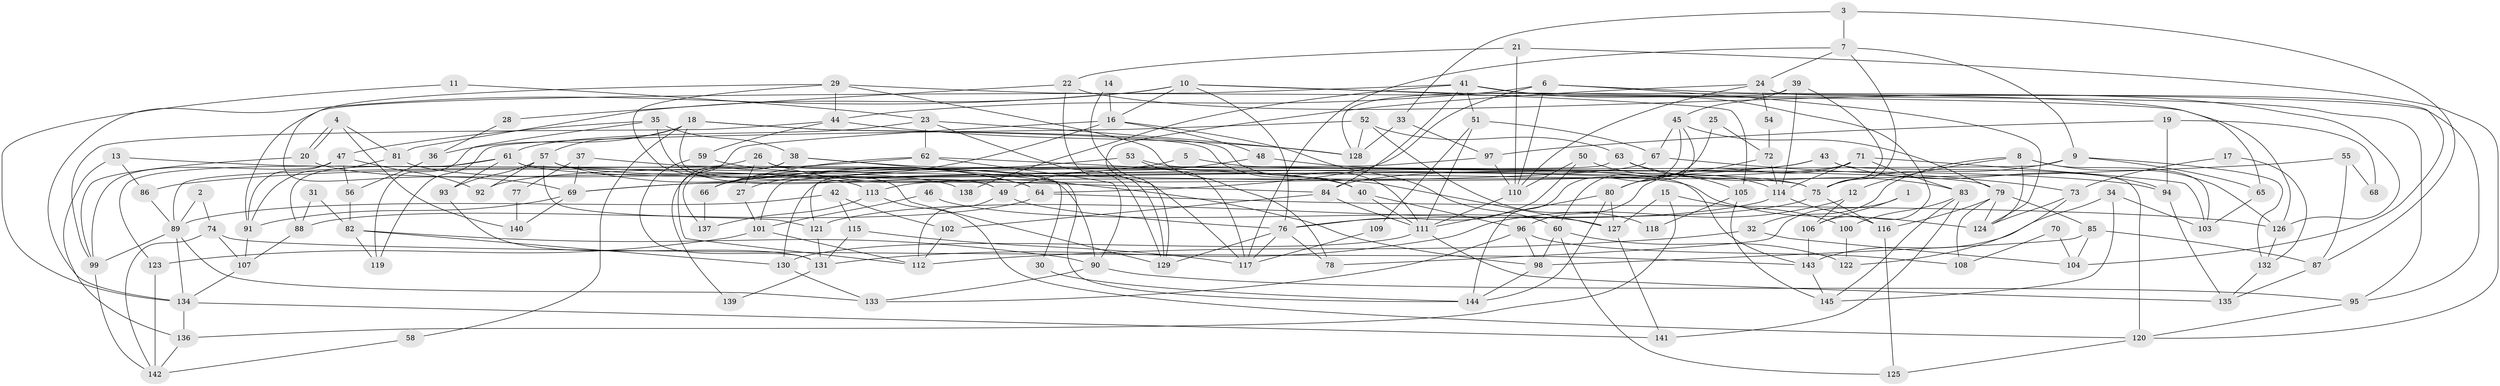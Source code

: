 // coarse degree distribution, {2: 0.15625, 6: 0.09375, 5: 0.19791666666666666, 3: 0.125, 7: 0.11458333333333333, 10: 0.020833333333333332, 8: 0.09375, 9: 0.041666666666666664, 4: 0.15625}
// Generated by graph-tools (version 1.1) at 2025/52/02/27/25 19:52:06]
// undirected, 145 vertices, 290 edges
graph export_dot {
graph [start="1"]
  node [color=gray90,style=filled];
  1;
  2;
  3;
  4;
  5;
  6;
  7;
  8;
  9;
  10;
  11;
  12;
  13;
  14;
  15;
  16;
  17;
  18;
  19;
  20;
  21;
  22;
  23;
  24;
  25;
  26;
  27;
  28;
  29;
  30;
  31;
  32;
  33;
  34;
  35;
  36;
  37;
  38;
  39;
  40;
  41;
  42;
  43;
  44;
  45;
  46;
  47;
  48;
  49;
  50;
  51;
  52;
  53;
  54;
  55;
  56;
  57;
  58;
  59;
  60;
  61;
  62;
  63;
  64;
  65;
  66;
  67;
  68;
  69;
  70;
  71;
  72;
  73;
  74;
  75;
  76;
  77;
  78;
  79;
  80;
  81;
  82;
  83;
  84;
  85;
  86;
  87;
  88;
  89;
  90;
  91;
  92;
  93;
  94;
  95;
  96;
  97;
  98;
  99;
  100;
  101;
  102;
  103;
  104;
  105;
  106;
  107;
  108;
  109;
  110;
  111;
  112;
  113;
  114;
  115;
  116;
  117;
  118;
  119;
  120;
  121;
  122;
  123;
  124;
  125;
  126;
  127;
  128;
  129;
  130;
  131;
  132;
  133;
  134;
  135;
  136;
  137;
  138;
  139;
  140;
  141;
  142;
  143;
  144;
  145;
  1 -- 106;
  1 -- 78;
  2 -- 74;
  2 -- 89;
  3 -- 87;
  3 -- 7;
  3 -- 33;
  4 -- 20;
  4 -- 20;
  4 -- 81;
  4 -- 140;
  5 -- 27;
  5 -- 79;
  6 -- 64;
  6 -- 95;
  6 -- 44;
  6 -- 110;
  6 -- 124;
  7 -- 75;
  7 -- 24;
  7 -- 9;
  7 -- 117;
  8 -- 32;
  8 -- 124;
  8 -- 12;
  8 -- 103;
  8 -- 126;
  9 -- 75;
  9 -- 65;
  9 -- 130;
  9 -- 132;
  10 -- 65;
  10 -- 16;
  10 -- 76;
  10 -- 81;
  10 -- 105;
  10 -- 134;
  11 -- 134;
  11 -- 23;
  12 -- 106;
  12 -- 131;
  13 -- 86;
  13 -- 75;
  13 -- 136;
  14 -- 117;
  14 -- 16;
  15 -- 136;
  15 -- 127;
  15 -- 100;
  16 -- 112;
  16 -- 60;
  16 -- 48;
  16 -- 66;
  17 -- 132;
  17 -- 73;
  18 -- 57;
  18 -- 111;
  18 -- 36;
  18 -- 40;
  18 -- 49;
  18 -- 58;
  19 -- 94;
  19 -- 97;
  19 -- 68;
  20 -- 113;
  20 -- 99;
  21 -- 120;
  21 -- 110;
  21 -- 22;
  22 -- 129;
  22 -- 28;
  22 -- 126;
  23 -- 129;
  23 -- 62;
  23 -- 61;
  23 -- 128;
  24 -- 129;
  24 -- 110;
  24 -- 54;
  24 -- 104;
  25 -- 72;
  25 -- 60;
  26 -- 89;
  26 -- 98;
  26 -- 27;
  26 -- 30;
  27 -- 101;
  28 -- 36;
  29 -- 44;
  29 -- 126;
  29 -- 69;
  29 -- 78;
  29 -- 129;
  30 -- 144;
  31 -- 82;
  31 -- 88;
  32 -- 104;
  32 -- 112;
  33 -- 128;
  33 -- 97;
  34 -- 145;
  34 -- 103;
  34 -- 143;
  35 -- 47;
  35 -- 49;
  35 -- 38;
  35 -- 119;
  36 -- 56;
  37 -- 69;
  37 -- 90;
  37 -- 77;
  38 -- 40;
  38 -- 137;
  38 -- 139;
  38 -- 144;
  39 -- 45;
  39 -- 75;
  39 -- 114;
  39 -- 128;
  40 -- 96;
  40 -- 111;
  41 -- 95;
  41 -- 84;
  41 -- 51;
  41 -- 91;
  41 -- 106;
  41 -- 138;
  42 -- 115;
  42 -- 89;
  42 -- 102;
  43 -- 84;
  43 -- 94;
  43 -- 86;
  43 -- 120;
  44 -- 128;
  44 -- 59;
  44 -- 99;
  45 -- 144;
  45 -- 80;
  45 -- 67;
  45 -- 79;
  46 -- 101;
  46 -- 127;
  47 -- 91;
  47 -- 99;
  47 -- 56;
  47 -- 92;
  48 -- 49;
  48 -- 94;
  49 -- 76;
  49 -- 112;
  50 -- 110;
  50 -- 114;
  50 -- 76;
  51 -- 111;
  51 -- 67;
  51 -- 109;
  52 -- 128;
  52 -- 119;
  52 -- 63;
  52 -- 118;
  53 -- 66;
  53 -- 117;
  53 -- 143;
  54 -- 72;
  55 -- 69;
  55 -- 87;
  55 -- 68;
  56 -- 82;
  57 -- 121;
  57 -- 93;
  57 -- 64;
  57 -- 92;
  57 -- 124;
  58 -- 142;
  59 -- 64;
  59 -- 131;
  60 -- 125;
  60 -- 122;
  60 -- 98;
  61 -- 88;
  61 -- 75;
  61 -- 84;
  61 -- 93;
  61 -- 123;
  62 -- 92;
  62 -- 127;
  62 -- 66;
  62 -- 90;
  63 -- 121;
  63 -- 83;
  63 -- 105;
  64 -- 126;
  64 -- 88;
  65 -- 103;
  66 -- 137;
  67 -- 69;
  67 -- 73;
  69 -- 91;
  69 -- 140;
  70 -- 108;
  70 -- 104;
  71 -- 114;
  71 -- 83;
  71 -- 96;
  71 -- 103;
  71 -- 113;
  72 -- 80;
  72 -- 114;
  73 -- 124;
  73 -- 122;
  74 -- 143;
  74 -- 142;
  74 -- 107;
  75 -- 76;
  75 -- 116;
  76 -- 78;
  76 -- 117;
  76 -- 129;
  77 -- 140;
  79 -- 124;
  79 -- 85;
  79 -- 108;
  79 -- 116;
  80 -- 111;
  80 -- 144;
  80 -- 127;
  81 -- 91;
  81 -- 138;
  82 -- 130;
  82 -- 90;
  82 -- 119;
  83 -- 145;
  83 -- 100;
  83 -- 141;
  84 -- 102;
  84 -- 111;
  85 -- 98;
  85 -- 87;
  85 -- 104;
  86 -- 89;
  87 -- 135;
  88 -- 107;
  89 -- 134;
  89 -- 99;
  89 -- 133;
  90 -- 133;
  90 -- 95;
  91 -- 107;
  93 -- 131;
  94 -- 135;
  95 -- 120;
  96 -- 133;
  96 -- 98;
  96 -- 108;
  97 -- 110;
  97 -- 101;
  98 -- 144;
  99 -- 142;
  100 -- 122;
  101 -- 123;
  101 -- 112;
  102 -- 112;
  105 -- 118;
  105 -- 145;
  106 -- 143;
  107 -- 134;
  109 -- 117;
  110 -- 111;
  111 -- 130;
  111 -- 135;
  113 -- 137;
  113 -- 120;
  114 -- 116;
  114 -- 121;
  115 -- 117;
  115 -- 131;
  116 -- 125;
  120 -- 125;
  121 -- 131;
  123 -- 142;
  126 -- 132;
  127 -- 141;
  130 -- 133;
  131 -- 139;
  132 -- 135;
  134 -- 136;
  134 -- 141;
  136 -- 142;
  143 -- 145;
}
